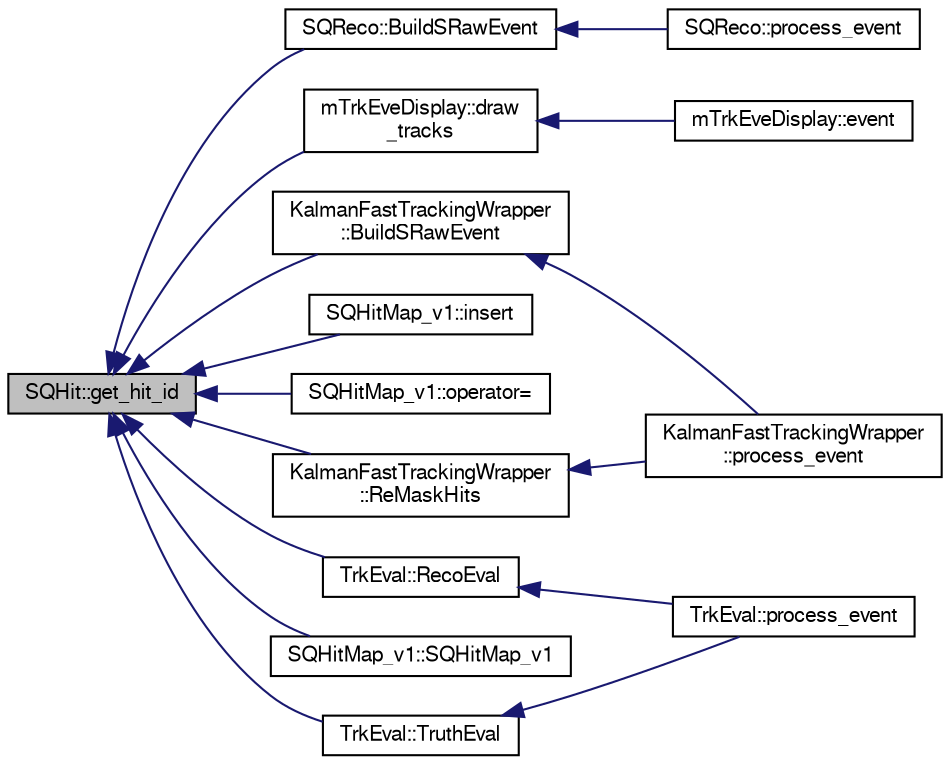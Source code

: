 digraph "SQHit::get_hit_id"
{
  bgcolor="transparent";
  edge [fontname="FreeSans",fontsize="10",labelfontname="FreeSans",labelfontsize="10"];
  node [fontname="FreeSans",fontsize="10",shape=record];
  rankdir="LR";
  Node1 [label="SQHit::get_hit_id",height=0.2,width=0.4,color="black", fillcolor="grey75", style="filled" fontcolor="black"];
  Node1 -> Node2 [dir="back",color="midnightblue",fontsize="10",style="solid",fontname="FreeSans"];
  Node2 [label="SQReco::BuildSRawEvent",height=0.2,width=0.4,color="black",URL="$df/df2/classSQReco.html#aa71a1b4406e5d02575ed860c2861030d"];
  Node2 -> Node3 [dir="back",color="midnightblue",fontsize="10",style="solid",fontname="FreeSans"];
  Node3 [label="SQReco::process_event",height=0.2,width=0.4,color="black",URL="$df/df2/classSQReco.html#a4d308ea90b8cd7c24a235f32debd6ddb"];
  Node1 -> Node4 [dir="back",color="midnightblue",fontsize="10",style="solid",fontname="FreeSans"];
  Node4 [label="KalmanFastTrackingWrapper\l::BuildSRawEvent",height=0.2,width=0.4,color="black",URL="$d4/dff/classKalmanFastTrackingWrapper.html#a386a9ee1d8c460550a6f9b0ced1e5a76"];
  Node4 -> Node5 [dir="back",color="midnightblue",fontsize="10",style="solid",fontname="FreeSans"];
  Node5 [label="KalmanFastTrackingWrapper\l::process_event",height=0.2,width=0.4,color="black",URL="$d4/dff/classKalmanFastTrackingWrapper.html#a5edc61b3b9a06f6486b1f22e44f7d63e"];
  Node1 -> Node6 [dir="back",color="midnightblue",fontsize="10",style="solid",fontname="FreeSans"];
  Node6 [label="mTrkEveDisplay::draw\l_tracks",height=0.2,width=0.4,color="black",URL="$d3/de7/classmTrkEveDisplay.html#a9dccd02ff8c77a1e34236d4575644100"];
  Node6 -> Node7 [dir="back",color="midnightblue",fontsize="10",style="solid",fontname="FreeSans"];
  Node7 [label="mTrkEveDisplay::event",height=0.2,width=0.4,color="black",URL="$d3/de7/classmTrkEveDisplay.html#aa3ce5d6c62c7c75bcb098cf992b788e1"];
  Node1 -> Node8 [dir="back",color="midnightblue",fontsize="10",style="solid",fontname="FreeSans"];
  Node8 [label="SQHitMap_v1::insert",height=0.2,width=0.4,color="black",URL="$d2/d62/classSQHitMap__v1.html#a0070eb8958a3dc1c580bb45c10f5fa38"];
  Node1 -> Node9 [dir="back",color="midnightblue",fontsize="10",style="solid",fontname="FreeSans"];
  Node9 [label="SQHitMap_v1::operator=",height=0.2,width=0.4,color="black",URL="$d2/d62/classSQHitMap__v1.html#a9ef821212f518f4ab3670fe258e5646f"];
  Node1 -> Node10 [dir="back",color="midnightblue",fontsize="10",style="solid",fontname="FreeSans"];
  Node10 [label="TrkEval::RecoEval",height=0.2,width=0.4,color="black",URL="$de/d2f/classTrkEval.html#a2e4c91aacd41057f331a7b236f4d4958"];
  Node10 -> Node11 [dir="back",color="midnightblue",fontsize="10",style="solid",fontname="FreeSans"];
  Node11 [label="TrkEval::process_event",height=0.2,width=0.4,color="black",URL="$de/d2f/classTrkEval.html#a0c626d9ee4c94abf889fa5408f1f49d1"];
  Node1 -> Node12 [dir="back",color="midnightblue",fontsize="10",style="solid",fontname="FreeSans"];
  Node12 [label="KalmanFastTrackingWrapper\l::ReMaskHits",height=0.2,width=0.4,color="black",URL="$d4/dff/classKalmanFastTrackingWrapper.html#a247ac947f68ff4a61afb67fc9fc20248"];
  Node12 -> Node5 [dir="back",color="midnightblue",fontsize="10",style="solid",fontname="FreeSans"];
  Node1 -> Node13 [dir="back",color="midnightblue",fontsize="10",style="solid",fontname="FreeSans"];
  Node13 [label="SQHitMap_v1::SQHitMap_v1",height=0.2,width=0.4,color="black",URL="$d2/d62/classSQHitMap__v1.html#a8e867d4e0fd287f94480427c4f5cf613"];
  Node1 -> Node14 [dir="back",color="midnightblue",fontsize="10",style="solid",fontname="FreeSans"];
  Node14 [label="TrkEval::TruthEval",height=0.2,width=0.4,color="black",URL="$de/d2f/classTrkEval.html#a0fe4bff3e37b8f0884e24ea933c43c60"];
  Node14 -> Node11 [dir="back",color="midnightblue",fontsize="10",style="solid",fontname="FreeSans"];
}
